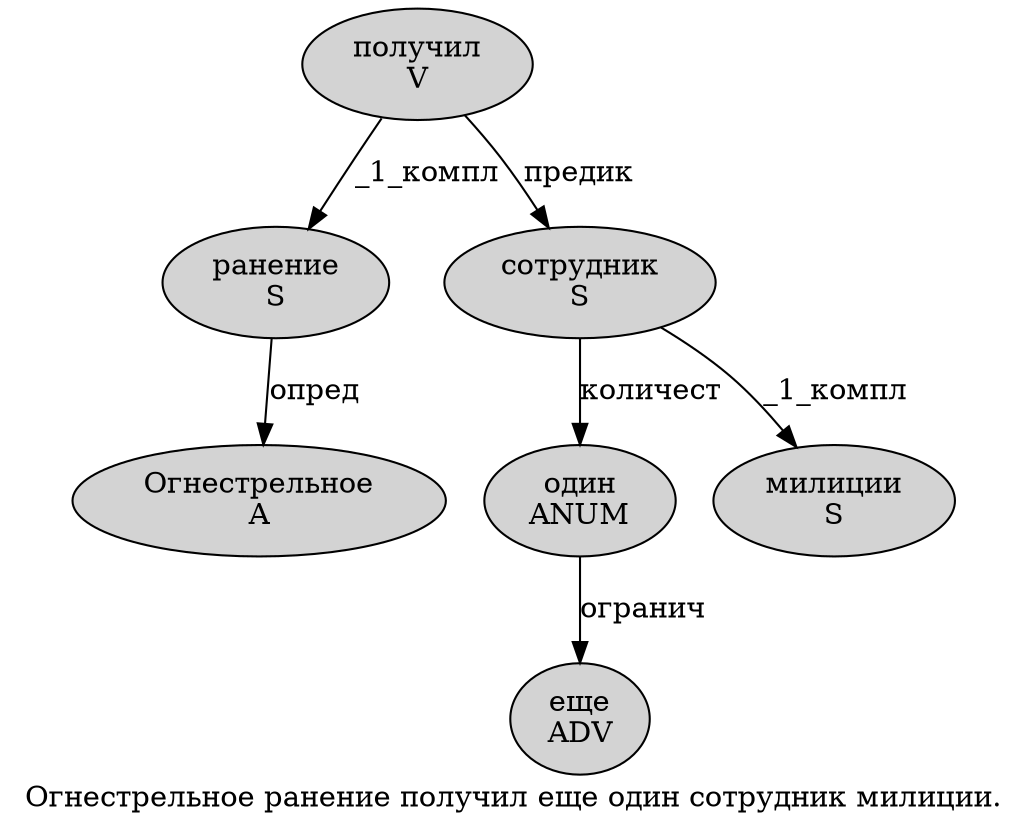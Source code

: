 digraph SENTENCE_1046 {
	graph [label="Огнестрельное ранение получил еще один сотрудник милиции."]
	node [style=filled]
		0 [label="Огнестрельное
A" color="" fillcolor=lightgray penwidth=1 shape=ellipse]
		1 [label="ранение
S" color="" fillcolor=lightgray penwidth=1 shape=ellipse]
		2 [label="получил
V" color="" fillcolor=lightgray penwidth=1 shape=ellipse]
		3 [label="еще
ADV" color="" fillcolor=lightgray penwidth=1 shape=ellipse]
		4 [label="один
ANUM" color="" fillcolor=lightgray penwidth=1 shape=ellipse]
		5 [label="сотрудник
S" color="" fillcolor=lightgray penwidth=1 shape=ellipse]
		6 [label="милиции
S" color="" fillcolor=lightgray penwidth=1 shape=ellipse]
			2 -> 1 [label="_1_компл"]
			2 -> 5 [label="предик"]
			1 -> 0 [label="опред"]
			4 -> 3 [label="огранич"]
			5 -> 4 [label="количест"]
			5 -> 6 [label="_1_компл"]
}